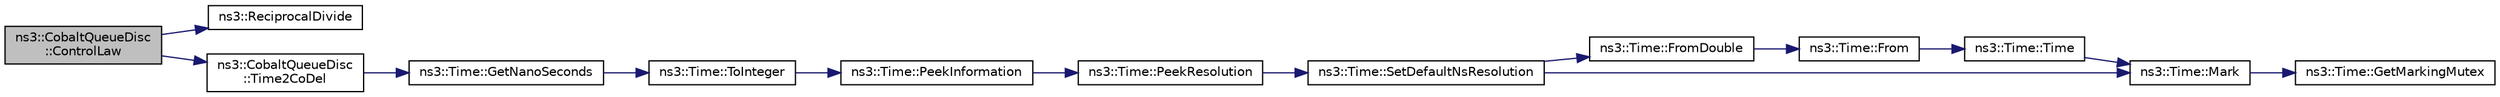 digraph "ns3::CobaltQueueDisc::ControlLaw"
{
 // LATEX_PDF_SIZE
  edge [fontname="Helvetica",fontsize="10",labelfontname="Helvetica",labelfontsize="10"];
  node [fontname="Helvetica",fontsize="10",shape=record];
  rankdir="LR";
  Node1 [label="ns3::CobaltQueueDisc\l::ControlLaw",height=0.2,width=0.4,color="black", fillcolor="grey75", style="filled", fontcolor="black",tooltip="Determine the time for next drop CoDel control law is t + m_interval/sqrt(m_count)."];
  Node1 -> Node2 [color="midnightblue",fontsize="10",style="solid",fontname="Helvetica"];
  Node2 [label="ns3::ReciprocalDivide",height=0.2,width=0.4,color="black", fillcolor="white", style="filled",URL="$namespacens3.html#a7a09fe0d1e3603e4580a739d233773e5",tooltip="Performs a reciprocal divide, similar to the Linux kernel reciprocal_divide function."];
  Node1 -> Node3 [color="midnightblue",fontsize="10",style="solid",fontname="Helvetica"];
  Node3 [label="ns3::CobaltQueueDisc\l::Time2CoDel",height=0.2,width=0.4,color="black", fillcolor="white", style="filled",URL="$classns3_1_1_cobalt_queue_disc.html#a0e11384553aedc179025188fac73759d",tooltip="Return the unsigned 32-bit integer representation of the input Time object."];
  Node3 -> Node4 [color="midnightblue",fontsize="10",style="solid",fontname="Helvetica"];
  Node4 [label="ns3::Time::GetNanoSeconds",height=0.2,width=0.4,color="black", fillcolor="white", style="filled",URL="$classns3_1_1_time.html#aff67d7a8139243a066d5292595caa966",tooltip="Get an approximation of the time stored in this instance in the indicated unit."];
  Node4 -> Node5 [color="midnightblue",fontsize="10",style="solid",fontname="Helvetica"];
  Node5 [label="ns3::Time::ToInteger",height=0.2,width=0.4,color="black", fillcolor="white", style="filled",URL="$classns3_1_1_time.html#a4bd2d3c8a919e4b57e60692b53db4a61",tooltip="Get the Time value expressed in a particular unit."];
  Node5 -> Node6 [color="midnightblue",fontsize="10",style="solid",fontname="Helvetica"];
  Node6 [label="ns3::Time::PeekInformation",height=0.2,width=0.4,color="black", fillcolor="white", style="filled",URL="$classns3_1_1_time.html#a0b023c55c20582aa7c1781aacf128034",tooltip="Get the Information record for timeUnit for the current Resolution."];
  Node6 -> Node7 [color="midnightblue",fontsize="10",style="solid",fontname="Helvetica"];
  Node7 [label="ns3::Time::PeekResolution",height=0.2,width=0.4,color="black", fillcolor="white", style="filled",URL="$classns3_1_1_time.html#a963e53522278fcbdf1ab9f7adbd0f5d6",tooltip="Get the current Resolution."];
  Node7 -> Node8 [color="midnightblue",fontsize="10",style="solid",fontname="Helvetica"];
  Node8 [label="ns3::Time::SetDefaultNsResolution",height=0.2,width=0.4,color="black", fillcolor="white", style="filled",URL="$classns3_1_1_time.html#a6a872e62f71dfa817fef2c549473d980",tooltip="Set the default resolution."];
  Node8 -> Node9 [color="midnightblue",fontsize="10",style="solid",fontname="Helvetica"];
  Node9 [label="ns3::Time::FromDouble",height=0.2,width=0.4,color="black", fillcolor="white", style="filled",URL="$classns3_1_1_time.html#a60e845f4a74e62495b86356afe604cb4",tooltip="Create a Time equal to value in unit unit."];
  Node9 -> Node10 [color="midnightblue",fontsize="10",style="solid",fontname="Helvetica"];
  Node10 [label="ns3::Time::From",height=0.2,width=0.4,color="black", fillcolor="white", style="filled",URL="$classns3_1_1_time.html#a34e4acc13d0e08cc8cb9cd3b838b9baf",tooltip="Create a Time in the current unit."];
  Node10 -> Node11 [color="midnightblue",fontsize="10",style="solid",fontname="Helvetica"];
  Node11 [label="ns3::Time::Time",height=0.2,width=0.4,color="black", fillcolor="white", style="filled",URL="$classns3_1_1_time.html#a8a39dc1b8cbbd7fe6d940e492d1b925e",tooltip="Default constructor, with value 0."];
  Node11 -> Node12 [color="midnightblue",fontsize="10",style="solid",fontname="Helvetica"];
  Node12 [label="ns3::Time::Mark",height=0.2,width=0.4,color="black", fillcolor="white", style="filled",URL="$classns3_1_1_time.html#aa7eef2a1119c1c4855d99f1e83d44c54",tooltip="Record a Time instance with the MarkedTimes."];
  Node12 -> Node13 [color="midnightblue",fontsize="10",style="solid",fontname="Helvetica"];
  Node13 [label="ns3::Time::GetMarkingMutex",height=0.2,width=0.4,color="black", fillcolor="white", style="filled",URL="$classns3_1_1_time.html#addd8e672203391b3ae98ee475ce05272",tooltip=" "];
  Node8 -> Node12 [color="midnightblue",fontsize="10",style="solid",fontname="Helvetica"];
}
